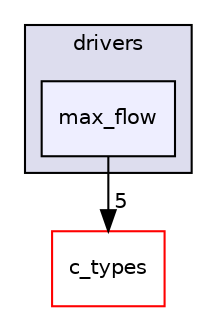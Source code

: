 digraph "max_flow" {
  compound=true
  node [ fontsize="10", fontname="Helvetica"];
  edge [ labelfontsize="10", labelfontname="Helvetica"];
  subgraph clusterdir_4fe5cf12322eb0f9892753dc20f1484c {
    graph [ bgcolor="#ddddee", pencolor="black", label="drivers" fontname="Helvetica", fontsize="10", URL="dir_4fe5cf12322eb0f9892753dc20f1484c.html"]
  dir_8aeca0a2f543e1fc1460234d68ec3d92 [shape=box, label="max_flow", style="filled", fillcolor="#eeeeff", pencolor="black", URL="dir_8aeca0a2f543e1fc1460234d68ec3d92.html"];
  }
  dir_d5995d5871f728649bd47ea0d6428e03 [shape=box label="c_types" fillcolor="white" style="filled" color="red" URL="dir_d5995d5871f728649bd47ea0d6428e03.html"];
  dir_8aeca0a2f543e1fc1460234d68ec3d92->dir_d5995d5871f728649bd47ea0d6428e03 [headlabel="5", labeldistance=1.5 headhref="dir_000037_000022.html"];
}

